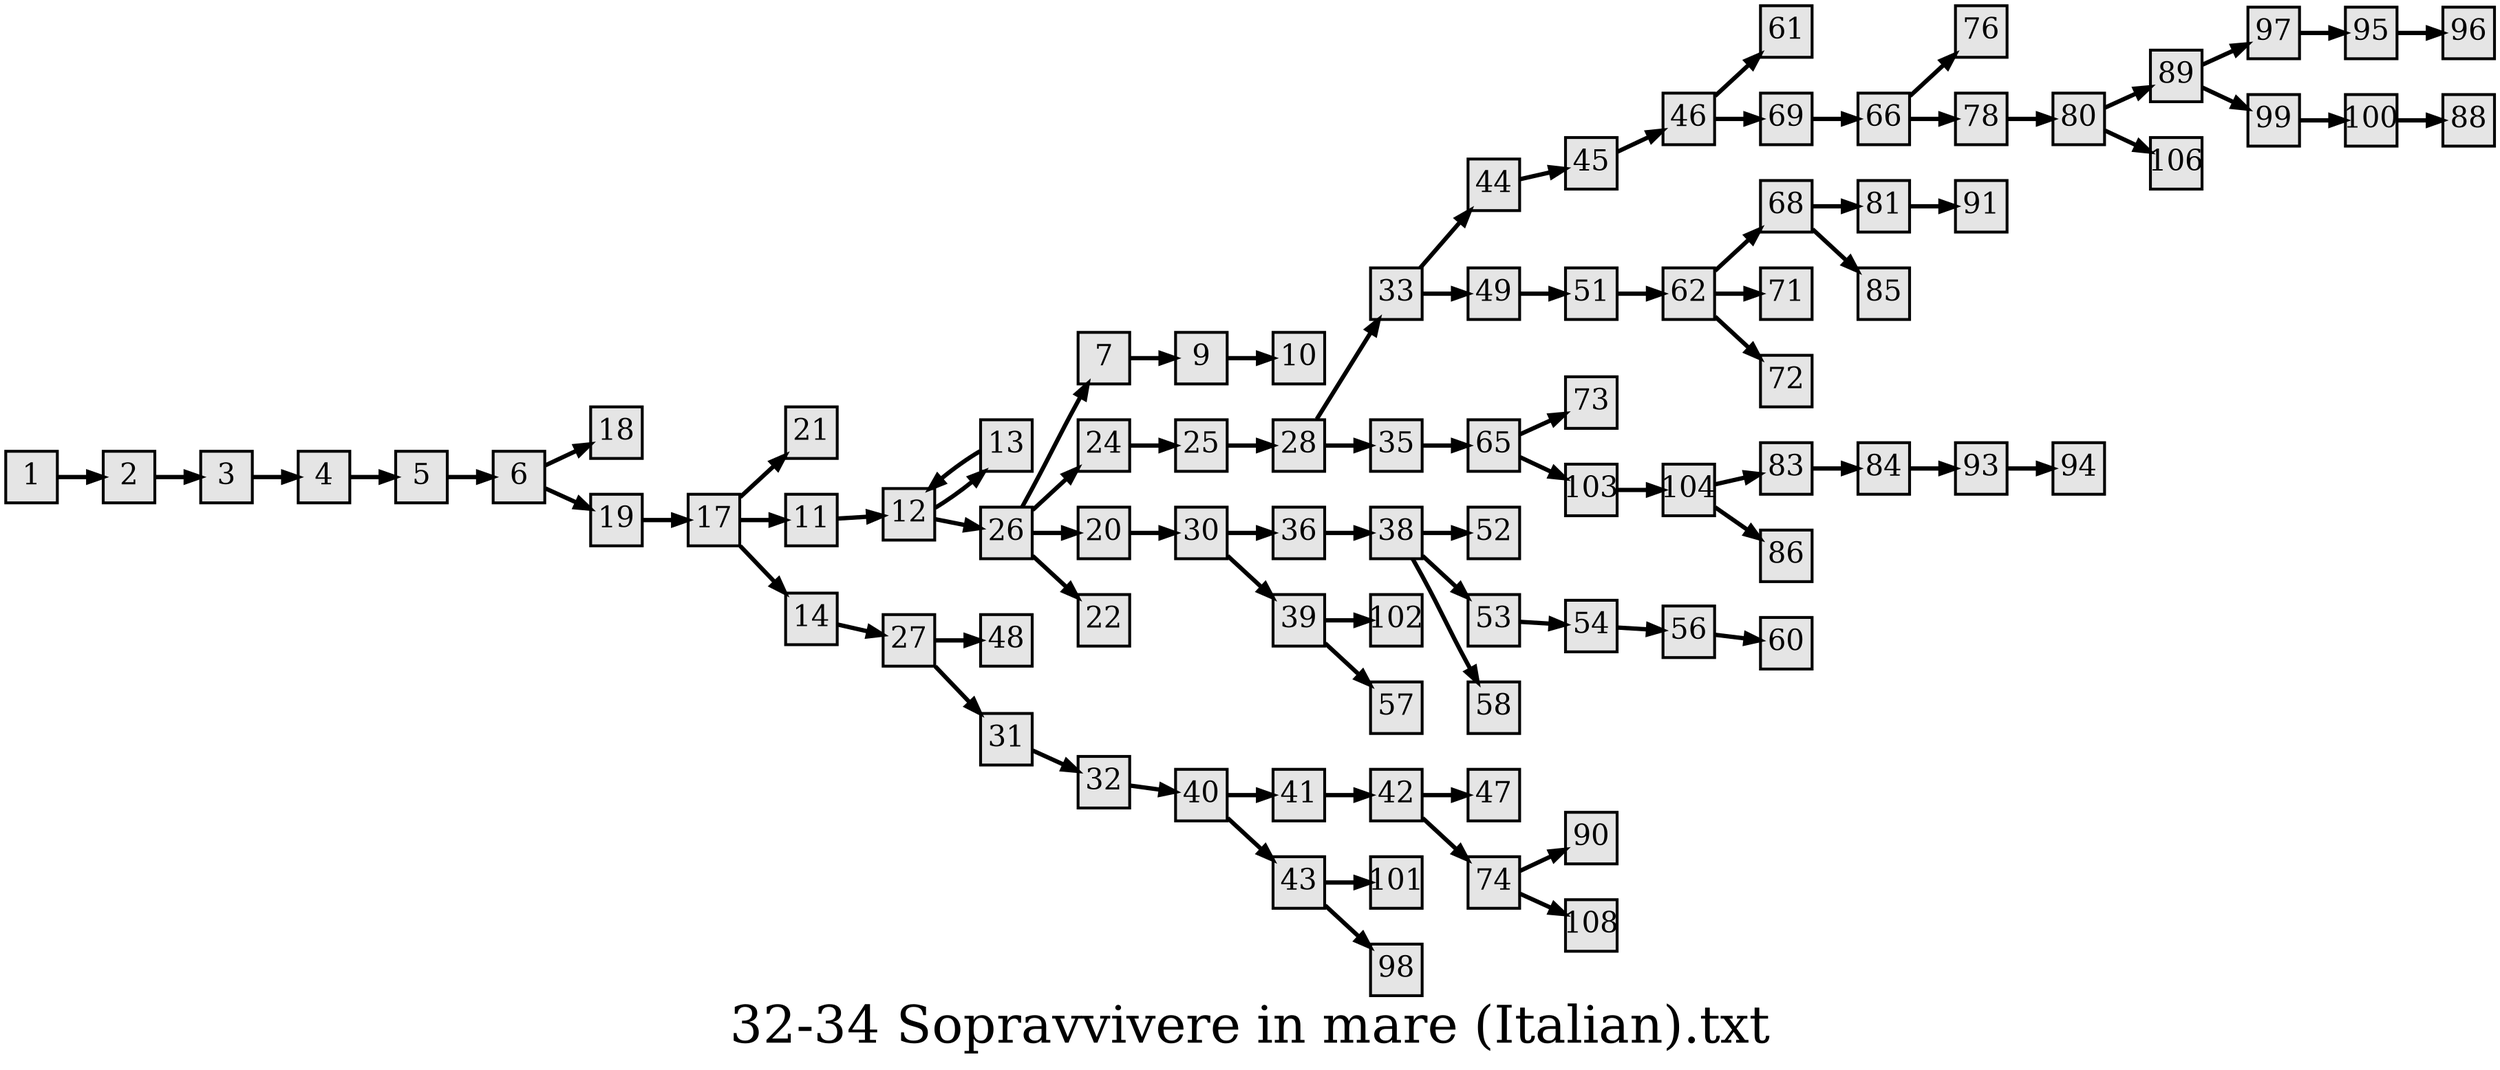 digraph g{
  graph [ label="32-34 Sopravvivere in mare (Italian).txt" rankdir=LR, ordering=out, fontsize=36, nodesep="0.35", ranksep="0.45"];
  node  [shape=rect, penwidth=2, fontsize=20, style=filled, fillcolor=grey90, margin="0,0", labelfloat=true, regular=true, fixedsize=true];
  edge  [labelfloat=true, penwidth=3, fontsize=12];
  1 -> 2;
  2 -> 3;
  3 -> 4;
  4 -> 5;
  5 -> 6;
  6 -> 18;
  6 -> 19;
  7 -> 9;
  9 -> 10;
  11 -> 12;
  12 -> 13;
  13 -> 12;
  12 -> 26;
  14 -> 27;
  17 -> 21;
  17 -> 11;
  17 -> 14;
  19 -> 17;
  20 -> 30;
  24 -> 25;
  25 -> 28;
  26 -> 7;
  26 -> 24;
  26 -> 20;
  26 -> 22;
  27 -> 48;
  27 -> 31;
  28 -> 33;
  28 -> 35;
  30 -> 36;
  30 -> 39;
  31 -> 32;
  32 -> 40;
  33 -> 44;
  33 -> 49;
  35 -> 65;
  36 -> 38;
  38 -> 52;
  38 -> 53;
  38 -> 58;
  39 -> 102;
  39 -> 57;
  40 -> 41;
  41 -> 42;
  40 -> 43;
  42 -> 47;
  42 -> 74;
  43 -> 101;
  43 -> 98;
  44 -> 45;
  45 -> 46;
  46 -> 61;
  46 -> 69;
  49 -> 51;
  51 -> 62;
  53 -> 54;
  54 -> 56;
  56 -> 60;
  62 -> 68;
  62 -> 71;
  62 -> 72;
  65 -> 73;
  65 -> 103;
  66 -> 76;
  66 -> 78;
  68 -> 81;
  68 -> 85;
  69 -> 66;
  74 -> 90;
  74 -> 108;
  78 -> 80;
  80 -> 89;
  80 -> 106;
  81 -> 91;
  83 -> 84;
  84 -> 93;
  89 -> 97;
  89 -> 99;
  93 -> 94;
  95 -> 96;
  97 -> 95;
  99 -> 100;
  100 -> 88;
  103 -> 104;
  104 -> 83;
  104 -> 86;
}

